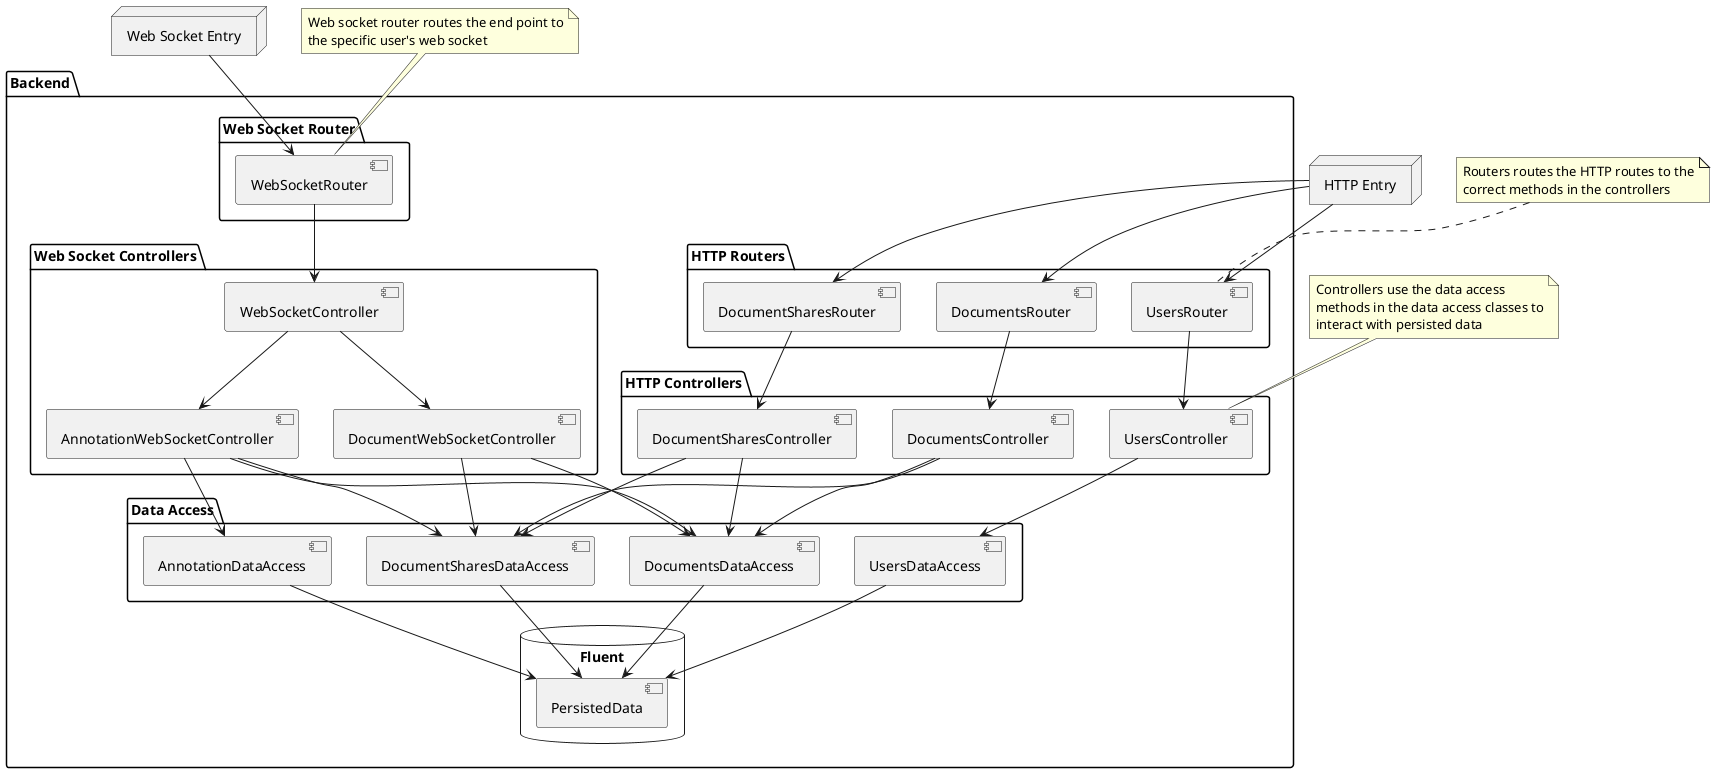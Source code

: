 @startuml

node "Web Socket Entry" as N1
node "HTTP Entry" as N2

package "Backend" {
    package "HTTP Routers" {
        [DocumentsRouter]
        [DocumentSharesRouter]
        [UsersRouter]
    }

    package "HTTP Controllers" {
        [DocumentsController]
        [DocumentSharesController]
        [UsersController]
    }

    package "Data Access" {
        [DocumentsDataAccess]
        [DocumentSharesDataAccess]
        [UsersDataAccess]
        [AnnotationDataAccess]
    }

    package "Web Socket Router" {
        [WebSocketRouter]
    }

    package "Web Socket Controllers" {
        [WebSocketController]
        [DocumentWebSocketController]
        [AnnotationWebSocketController]

        WebSocketController --> DocumentWebSocketController
        WebSocketController --> AnnotationWebSocketController
    }

    database "Fluent" {
        [PersistedData]
    }
    DocumentsDataAccess --> PersistedData
    AnnotationDataAccess --> PersistedData
    DocumentSharesDataAccess --> PersistedData
    UsersDataAccess --> PersistedData
}
N2 -down-> DocumentsRouter
N2 -down-> DocumentSharesRouter
N2 -down-> UsersRouter
note as router
Routers routes the HTTP routes to the
correct methods in the controllers
end note
router .. UsersRouter

DocumentsRouter --> DocumentsController
DocumentSharesRouter --> DocumentSharesController
UsersRouter --> UsersController
note as controller
Controllers use the data access
methods in the data access classes to
interact with persisted data
end note
controller .. UsersController

DocumentsController --> DocumentsDataAccess
DocumentsController --> DocumentSharesDataAccess
DocumentSharesController --> DocumentsDataAccess
DocumentSharesController --> DocumentSharesDataAccess
UsersController --> UsersDataAccess

N1 -down-> WebSocketRouter
note as webSocketNote
Web socket router routes the end point to
the specific user's web socket
end note
webSocketNote .. WebSocketRouter
WebSocketRouter --> WebSocketController

DocumentWebSocketController -down-> DocumentsDataAccess
DocumentWebSocketController -> DocumentSharesDataAccess
AnnotationWebSocketController -> DocumentsDataAccess
AnnotationWebSocketController -> DocumentSharesDataAccess
AnnotationWebSocketController --> AnnotationDataAccess

@enduml
